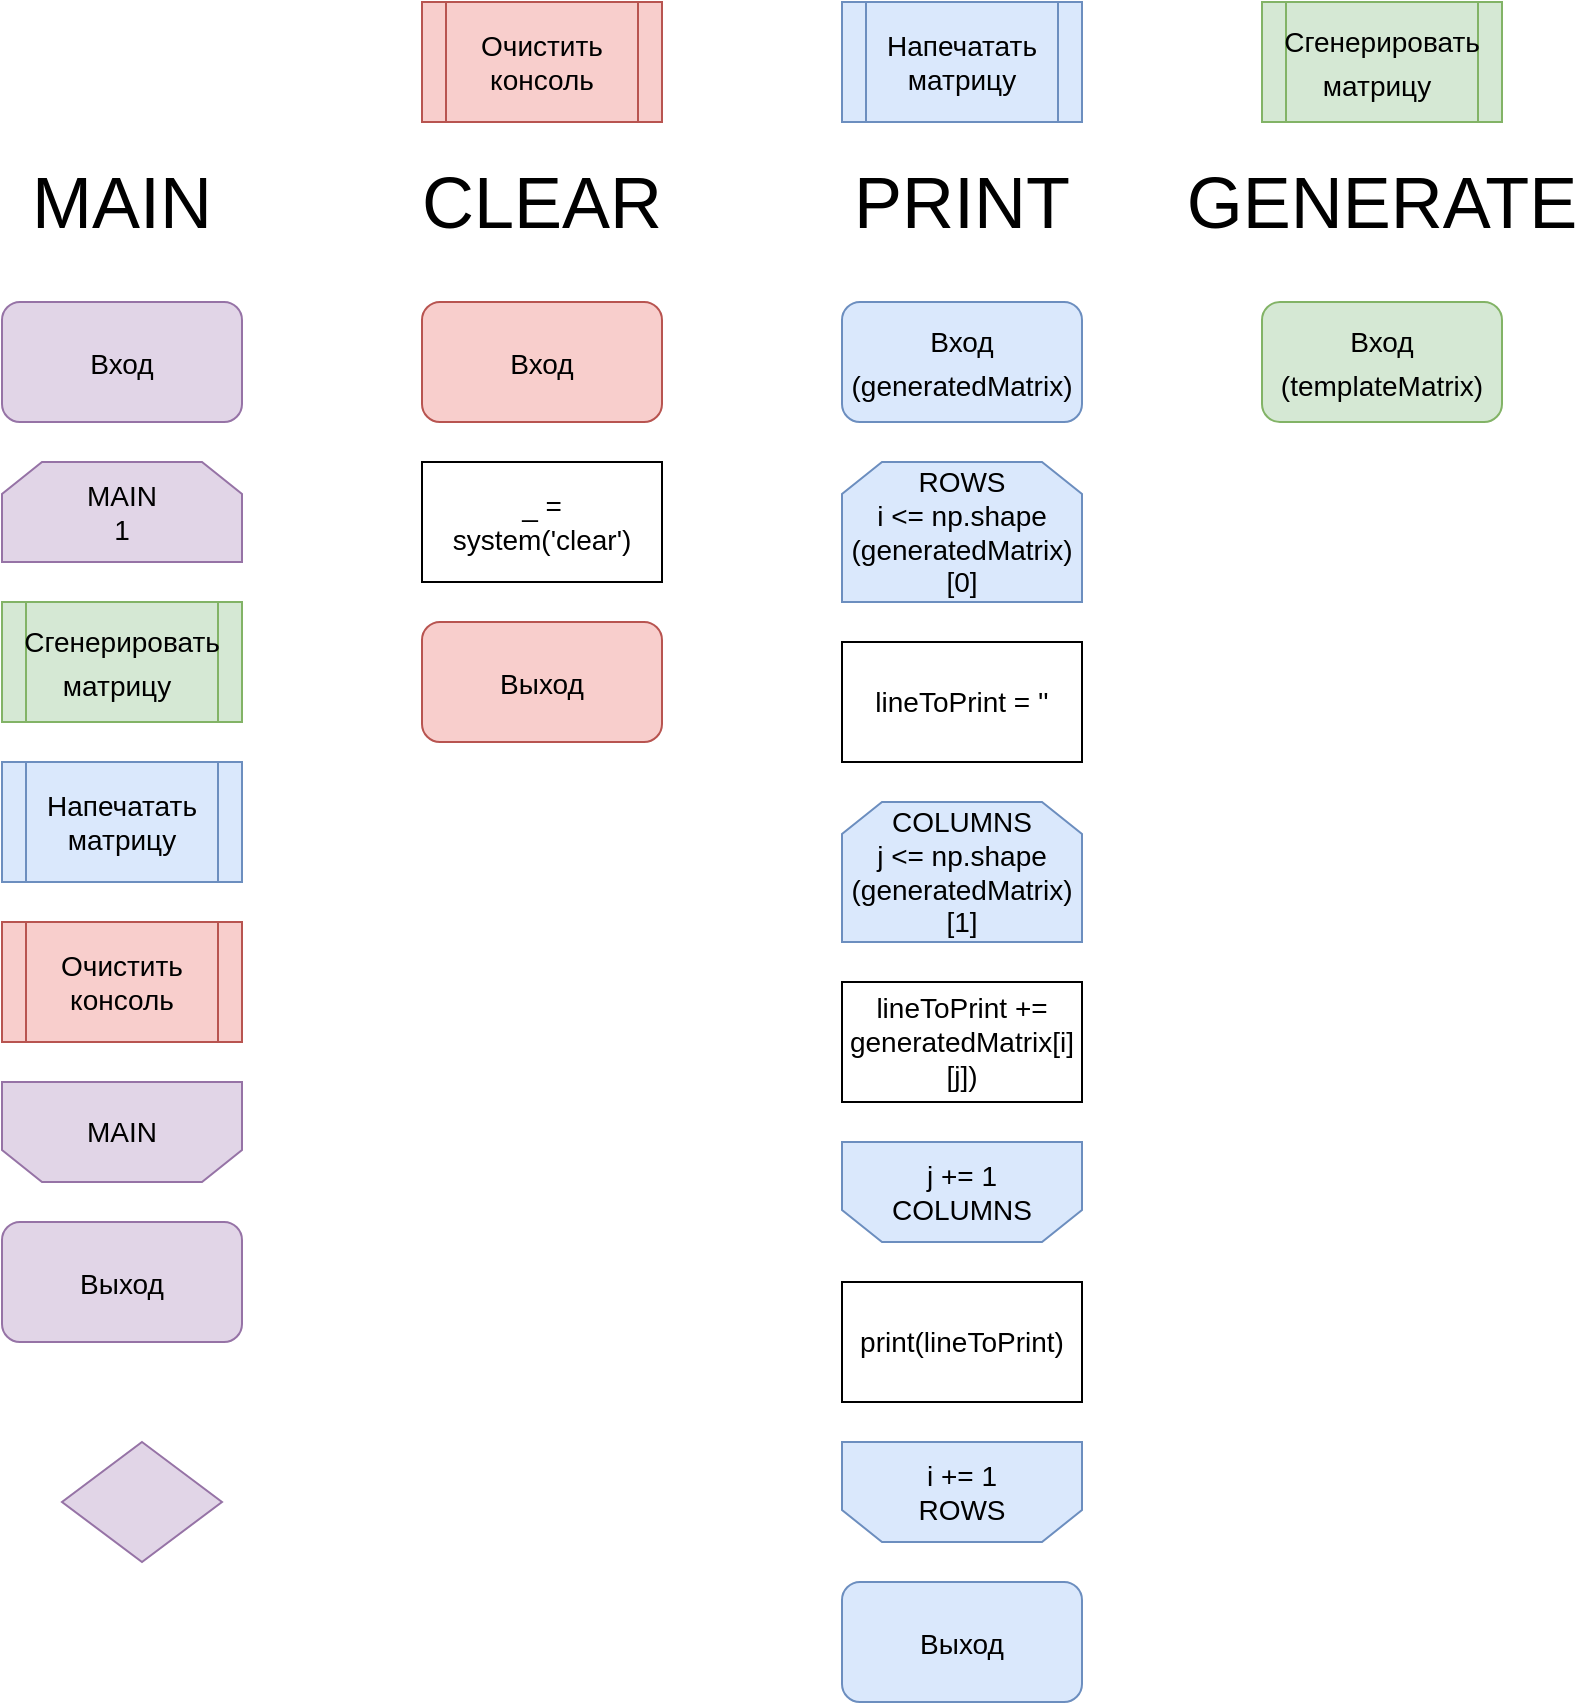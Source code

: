 <mxfile version="20.8.10" type="device"><diagram id="C5RBs43oDa-KdzZeNtuy" name="Page-1"><mxGraphModel dx="926" dy="1939" grid="1" gridSize="10" guides="1" tooltips="1" connect="1" arrows="1" fold="1" page="1" pageScale="1" pageWidth="827" pageHeight="1169" math="0" shadow="0"><root><mxCell id="WIyWlLk6GJQsqaUBKTNV-0"/><mxCell id="WIyWlLk6GJQsqaUBKTNV-1" parent="WIyWlLk6GJQsqaUBKTNV-0"/><mxCell id="fi_RyEkpbjXO0FW_sU3v-4" value="&lt;font style=&quot;font-size: 14px;&quot;&gt;Вход&lt;/font&gt;" style="rounded=1;whiteSpace=wrap;html=1;fontSize=18;fillColor=#e1d5e7;strokeColor=#9673a6;" vertex="1" parent="WIyWlLk6GJQsqaUBKTNV-1"><mxGeometry x="30" y="110" width="120" height="60" as="geometry"/></mxCell><mxCell id="fi_RyEkpbjXO0FW_sU3v-5" value="&lt;font style=&quot;font-size: 14px;&quot;&gt;Сгенерировать матрицу&lt;/font&gt;&amp;nbsp;" style="shape=process;whiteSpace=wrap;html=1;backgroundOutline=1;fontSize=18;fillColor=#d5e8d4;strokeColor=#82b366;" vertex="1" parent="WIyWlLk6GJQsqaUBKTNV-1"><mxGeometry x="30" y="260" width="120" height="60" as="geometry"/></mxCell><mxCell id="fi_RyEkpbjXO0FW_sU3v-6" value="Напечатать матрицу" style="shape=process;whiteSpace=wrap;html=1;backgroundOutline=1;fontSize=14;fillColor=#dae8fc;strokeColor=#6c8ebf;" vertex="1" parent="WIyWlLk6GJQsqaUBKTNV-1"><mxGeometry x="30" y="340" width="120" height="60" as="geometry"/></mxCell><mxCell id="fi_RyEkpbjXO0FW_sU3v-8" value="MAIN&lt;br&gt;1" style="shape=loopLimit;whiteSpace=wrap;html=1;fontSize=14;fillColor=#e1d5e7;strokeColor=#9673a6;" vertex="1" parent="WIyWlLk6GJQsqaUBKTNV-1"><mxGeometry x="30" y="190" width="120" height="50" as="geometry"/></mxCell><mxCell id="fi_RyEkpbjXO0FW_sU3v-10" value="Очистить консоль" style="shape=process;whiteSpace=wrap;html=1;backgroundOutline=1;fontSize=14;fillColor=#f8cecc;strokeColor=#b85450;" vertex="1" parent="WIyWlLk6GJQsqaUBKTNV-1"><mxGeometry x="30" y="420" width="120" height="60" as="geometry"/></mxCell><mxCell id="fi_RyEkpbjXO0FW_sU3v-12" value="&lt;font style=&quot;font-size: 14px;&quot;&gt;Выход&lt;/font&gt;" style="rounded=1;whiteSpace=wrap;html=1;fontSize=18;fillColor=#e1d5e7;strokeColor=#9673a6;" vertex="1" parent="WIyWlLk6GJQsqaUBKTNV-1"><mxGeometry x="30" y="570" width="120" height="60" as="geometry"/></mxCell><mxCell id="fi_RyEkpbjXO0FW_sU3v-17" value="" style="rhombus;whiteSpace=wrap;html=1;fontSize=14;fillColor=#e1d5e7;strokeColor=#9673a6;" vertex="1" parent="WIyWlLk6GJQsqaUBKTNV-1"><mxGeometry x="60" y="680" width="80" height="60" as="geometry"/></mxCell><mxCell id="fi_RyEkpbjXO0FW_sU3v-18" value="&lt;font style=&quot;font-size: 36px;&quot;&gt;MAIN&lt;/font&gt;" style="text;html=1;strokeColor=none;fillColor=none;align=center;verticalAlign=middle;whiteSpace=wrap;rounded=0;fontSize=14;" vertex="1" parent="WIyWlLk6GJQsqaUBKTNV-1"><mxGeometry x="40" y="40" width="100" height="40" as="geometry"/></mxCell><mxCell id="fi_RyEkpbjXO0FW_sU3v-19" value="" style="group;fillColor=none;strokeColor=none;" vertex="1" connectable="0" parent="WIyWlLk6GJQsqaUBKTNV-1"><mxGeometry x="30" y="500" width="120" height="50" as="geometry"/></mxCell><mxCell id="fi_RyEkpbjXO0FW_sU3v-15" value="" style="shape=loopLimit;whiteSpace=wrap;html=1;fontSize=14;fillColor=#e1d5e7;rotation=-180;strokeColor=#9673a6;" vertex="1" parent="fi_RyEkpbjXO0FW_sU3v-19"><mxGeometry width="120" height="50" as="geometry"/></mxCell><mxCell id="fi_RyEkpbjXO0FW_sU3v-16" value="MAIN" style="text;html=1;strokeColor=none;fillColor=none;align=center;verticalAlign=middle;whiteSpace=wrap;rounded=0;fontSize=14;" vertex="1" parent="fi_RyEkpbjXO0FW_sU3v-19"><mxGeometry x="30" y="10" width="60" height="30" as="geometry"/></mxCell><mxCell id="fi_RyEkpbjXO0FW_sU3v-20" value="&lt;font style=&quot;font-size: 14px;&quot;&gt;Вход&lt;/font&gt;" style="rounded=1;whiteSpace=wrap;html=1;fontSize=18;fillColor=#f8cecc;strokeColor=#b85450;" vertex="1" parent="WIyWlLk6GJQsqaUBKTNV-1"><mxGeometry x="240" y="110" width="120" height="60" as="geometry"/></mxCell><mxCell id="fi_RyEkpbjXO0FW_sU3v-21" value="&lt;font style=&quot;font-size: 14px;&quot;&gt;Выход&lt;/font&gt;" style="rounded=1;whiteSpace=wrap;html=1;fontSize=18;fillColor=#f8cecc;strokeColor=#b85450;" vertex="1" parent="WIyWlLk6GJQsqaUBKTNV-1"><mxGeometry x="240" y="270" width="120" height="60" as="geometry"/></mxCell><mxCell id="fi_RyEkpbjXO0FW_sU3v-22" value="&lt;font style=&quot;font-size: 36px;&quot;&gt;CLEAR&lt;/font&gt;" style="text;html=1;strokeColor=none;fillColor=none;align=center;verticalAlign=middle;whiteSpace=wrap;rounded=0;fontSize=14;" vertex="1" parent="WIyWlLk6GJQsqaUBKTNV-1"><mxGeometry x="230" y="30" width="140" height="60" as="geometry"/></mxCell><mxCell id="fi_RyEkpbjXO0FW_sU3v-23" value="Очистить консоль" style="shape=process;whiteSpace=wrap;html=1;backgroundOutline=1;fontSize=14;fillColor=#f8cecc;strokeColor=#b85450;" vertex="1" parent="WIyWlLk6GJQsqaUBKTNV-1"><mxGeometry x="240" y="-40" width="120" height="60" as="geometry"/></mxCell><mxCell id="fi_RyEkpbjXO0FW_sU3v-25" value="_ = &lt;br&gt;system('clear')" style="rounded=0;whiteSpace=wrap;html=1;fontSize=14;fillColor=#FFFFFF;" vertex="1" parent="WIyWlLk6GJQsqaUBKTNV-1"><mxGeometry x="240" y="190" width="120" height="60" as="geometry"/></mxCell><mxCell id="fi_RyEkpbjXO0FW_sU3v-26" value="Напечатать матрицу" style="shape=process;whiteSpace=wrap;html=1;backgroundOutline=1;fontSize=14;fillColor=#dae8fc;strokeColor=#6c8ebf;" vertex="1" parent="WIyWlLk6GJQsqaUBKTNV-1"><mxGeometry x="450" y="-40" width="120" height="60" as="geometry"/></mxCell><mxCell id="fi_RyEkpbjXO0FW_sU3v-27" value="&lt;font style=&quot;font-size: 36px;&quot;&gt;PRINT&lt;/font&gt;" style="text;html=1;strokeColor=none;fillColor=none;align=center;verticalAlign=middle;whiteSpace=wrap;rounded=0;fontSize=14;" vertex="1" parent="WIyWlLk6GJQsqaUBKTNV-1"><mxGeometry x="440" y="30" width="140" height="60" as="geometry"/></mxCell><mxCell id="fi_RyEkpbjXO0FW_sU3v-28" value="&lt;font style=&quot;font-size: 14px;&quot;&gt;Вход&lt;br&gt;(generatedMatrix)&lt;br&gt;&lt;/font&gt;" style="rounded=1;whiteSpace=wrap;html=1;fontSize=18;fillColor=#dae8fc;strokeColor=#6c8ebf;" vertex="1" parent="WIyWlLk6GJQsqaUBKTNV-1"><mxGeometry x="450" y="110" width="120" height="60" as="geometry"/></mxCell><mxCell id="fi_RyEkpbjXO0FW_sU3v-29" value="ROWS&lt;br&gt;i &amp;lt;= np.shape&lt;br&gt;(generatedMatrix)[0]" style="shape=loopLimit;whiteSpace=wrap;html=1;fontSize=14;fillColor=#dae8fc;strokeColor=#6c8ebf;" vertex="1" parent="WIyWlLk6GJQsqaUBKTNV-1"><mxGeometry x="450" y="190" width="120" height="70" as="geometry"/></mxCell><mxCell id="fi_RyEkpbjXO0FW_sU3v-30" value="COLUMNS&lt;br&gt;j &amp;lt;= np.shape&lt;br&gt;(generatedMatrix)[1]" style="shape=loopLimit;whiteSpace=wrap;html=1;fontSize=14;fillColor=#dae8fc;strokeColor=#6c8ebf;" vertex="1" parent="WIyWlLk6GJQsqaUBKTNV-1"><mxGeometry x="450" y="360" width="120" height="70" as="geometry"/></mxCell><mxCell id="fi_RyEkpbjXO0FW_sU3v-31" value="lineToPrint +=&lt;br&gt;generatedMatrix[i][j])" style="rounded=0;whiteSpace=wrap;html=1;fontSize=14;fillColor=#FFFFFF;" vertex="1" parent="WIyWlLk6GJQsqaUBKTNV-1"><mxGeometry x="450" y="450" width="120" height="60" as="geometry"/></mxCell><mxCell id="fi_RyEkpbjXO0FW_sU3v-35" value="" style="group" vertex="1" connectable="0" parent="WIyWlLk6GJQsqaUBKTNV-1"><mxGeometry x="450" y="530" width="120" height="50" as="geometry"/></mxCell><mxCell id="fi_RyEkpbjXO0FW_sU3v-36" value="" style="shape=loopLimit;whiteSpace=wrap;html=1;fontSize=14;fillColor=#dae8fc;rotation=-180;strokeColor=#6c8ebf;" vertex="1" parent="fi_RyEkpbjXO0FW_sU3v-35"><mxGeometry width="120" height="50" as="geometry"/></mxCell><mxCell id="fi_RyEkpbjXO0FW_sU3v-37" value="j += 1&lt;br&gt;COLUMNS" style="text;html=1;strokeColor=none;fillColor=none;align=center;verticalAlign=middle;whiteSpace=wrap;rounded=0;fontSize=14;" vertex="1" parent="fi_RyEkpbjXO0FW_sU3v-35"><mxGeometry x="30" y="10" width="60" height="30" as="geometry"/></mxCell><mxCell id="fi_RyEkpbjXO0FW_sU3v-38" value="" style="group" vertex="1" connectable="0" parent="WIyWlLk6GJQsqaUBKTNV-1"><mxGeometry x="450" y="680" width="120" height="50" as="geometry"/></mxCell><mxCell id="fi_RyEkpbjXO0FW_sU3v-39" value="" style="shape=loopLimit;whiteSpace=wrap;html=1;fontSize=14;fillColor=#dae8fc;rotation=-180;strokeColor=#6c8ebf;" vertex="1" parent="fi_RyEkpbjXO0FW_sU3v-38"><mxGeometry width="120" height="50" as="geometry"/></mxCell><mxCell id="fi_RyEkpbjXO0FW_sU3v-40" value="i += 1&lt;br&gt;ROWS" style="text;html=1;strokeColor=none;fillColor=none;align=center;verticalAlign=middle;whiteSpace=wrap;rounded=0;fontSize=14;" vertex="1" parent="fi_RyEkpbjXO0FW_sU3v-38"><mxGeometry x="30" y="10" width="60" height="30" as="geometry"/></mxCell><mxCell id="fi_RyEkpbjXO0FW_sU3v-42" value="lineToPrint = ''" style="rounded=0;whiteSpace=wrap;html=1;fontSize=14;fillColor=#FFFFFF;" vertex="1" parent="WIyWlLk6GJQsqaUBKTNV-1"><mxGeometry x="450" y="280" width="120" height="60" as="geometry"/></mxCell><mxCell id="fi_RyEkpbjXO0FW_sU3v-43" value="print(lineToPrint)" style="rounded=0;whiteSpace=wrap;html=1;fontSize=14;fillColor=#FFFFFF;" vertex="1" parent="WIyWlLk6GJQsqaUBKTNV-1"><mxGeometry x="450" y="600" width="120" height="60" as="geometry"/></mxCell><mxCell id="fi_RyEkpbjXO0FW_sU3v-45" value="&lt;font style=&quot;font-size: 14px;&quot;&gt;Выход&lt;/font&gt;" style="rounded=1;whiteSpace=wrap;html=1;fontSize=18;fillColor=#dae8fc;strokeColor=#6c8ebf;" vertex="1" parent="WIyWlLk6GJQsqaUBKTNV-1"><mxGeometry x="450" y="750" width="120" height="60" as="geometry"/></mxCell><mxCell id="fi_RyEkpbjXO0FW_sU3v-46" value="&lt;font style=&quot;font-size: 14px;&quot;&gt;Сгенерировать матрицу&lt;/font&gt;&amp;nbsp;" style="shape=process;whiteSpace=wrap;html=1;backgroundOutline=1;fontSize=18;fillColor=#d5e8d4;strokeColor=#82b366;" vertex="1" parent="WIyWlLk6GJQsqaUBKTNV-1"><mxGeometry x="660" y="-40" width="120" height="60" as="geometry"/></mxCell><mxCell id="fi_RyEkpbjXO0FW_sU3v-47" value="&lt;font style=&quot;font-size: 36px;&quot;&gt;GENERATE&lt;/font&gt;" style="text;html=1;strokeColor=none;fillColor=none;align=center;verticalAlign=middle;whiteSpace=wrap;rounded=0;fontSize=14;" vertex="1" parent="WIyWlLk6GJQsqaUBKTNV-1"><mxGeometry x="650" y="30" width="140" height="60" as="geometry"/></mxCell><mxCell id="fi_RyEkpbjXO0FW_sU3v-48" value="&lt;font style=&quot;font-size: 14px;&quot;&gt;Вход&lt;br&gt;(templateMatrix)&lt;br&gt;&lt;/font&gt;" style="rounded=1;whiteSpace=wrap;html=1;fontSize=18;fillColor=#d5e8d4;strokeColor=#82b366;" vertex="1" parent="WIyWlLk6GJQsqaUBKTNV-1"><mxGeometry x="660" y="110" width="120" height="60" as="geometry"/></mxCell></root></mxGraphModel></diagram></mxfile>